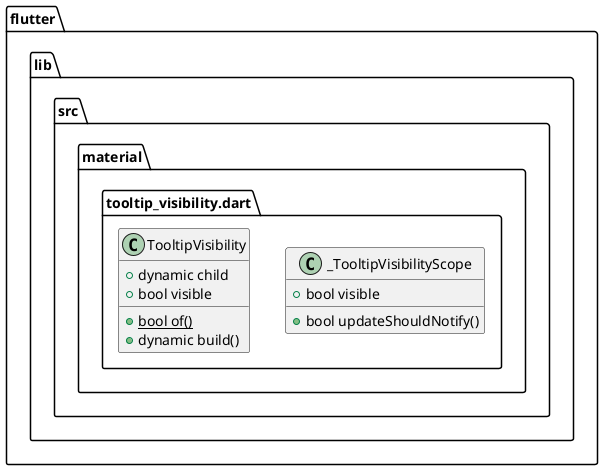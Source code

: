 @startuml
set namespaceSeparator ::

class "flutter::lib::src::material::tooltip_visibility.dart::_TooltipVisibilityScope" {
  +bool visible
  +bool updateShouldNotify()
}

class "flutter::lib::src::material::tooltip_visibility.dart::TooltipVisibility" {
  +dynamic child
  +bool visible
  {static} +bool of()
  +dynamic build()
}


@enduml